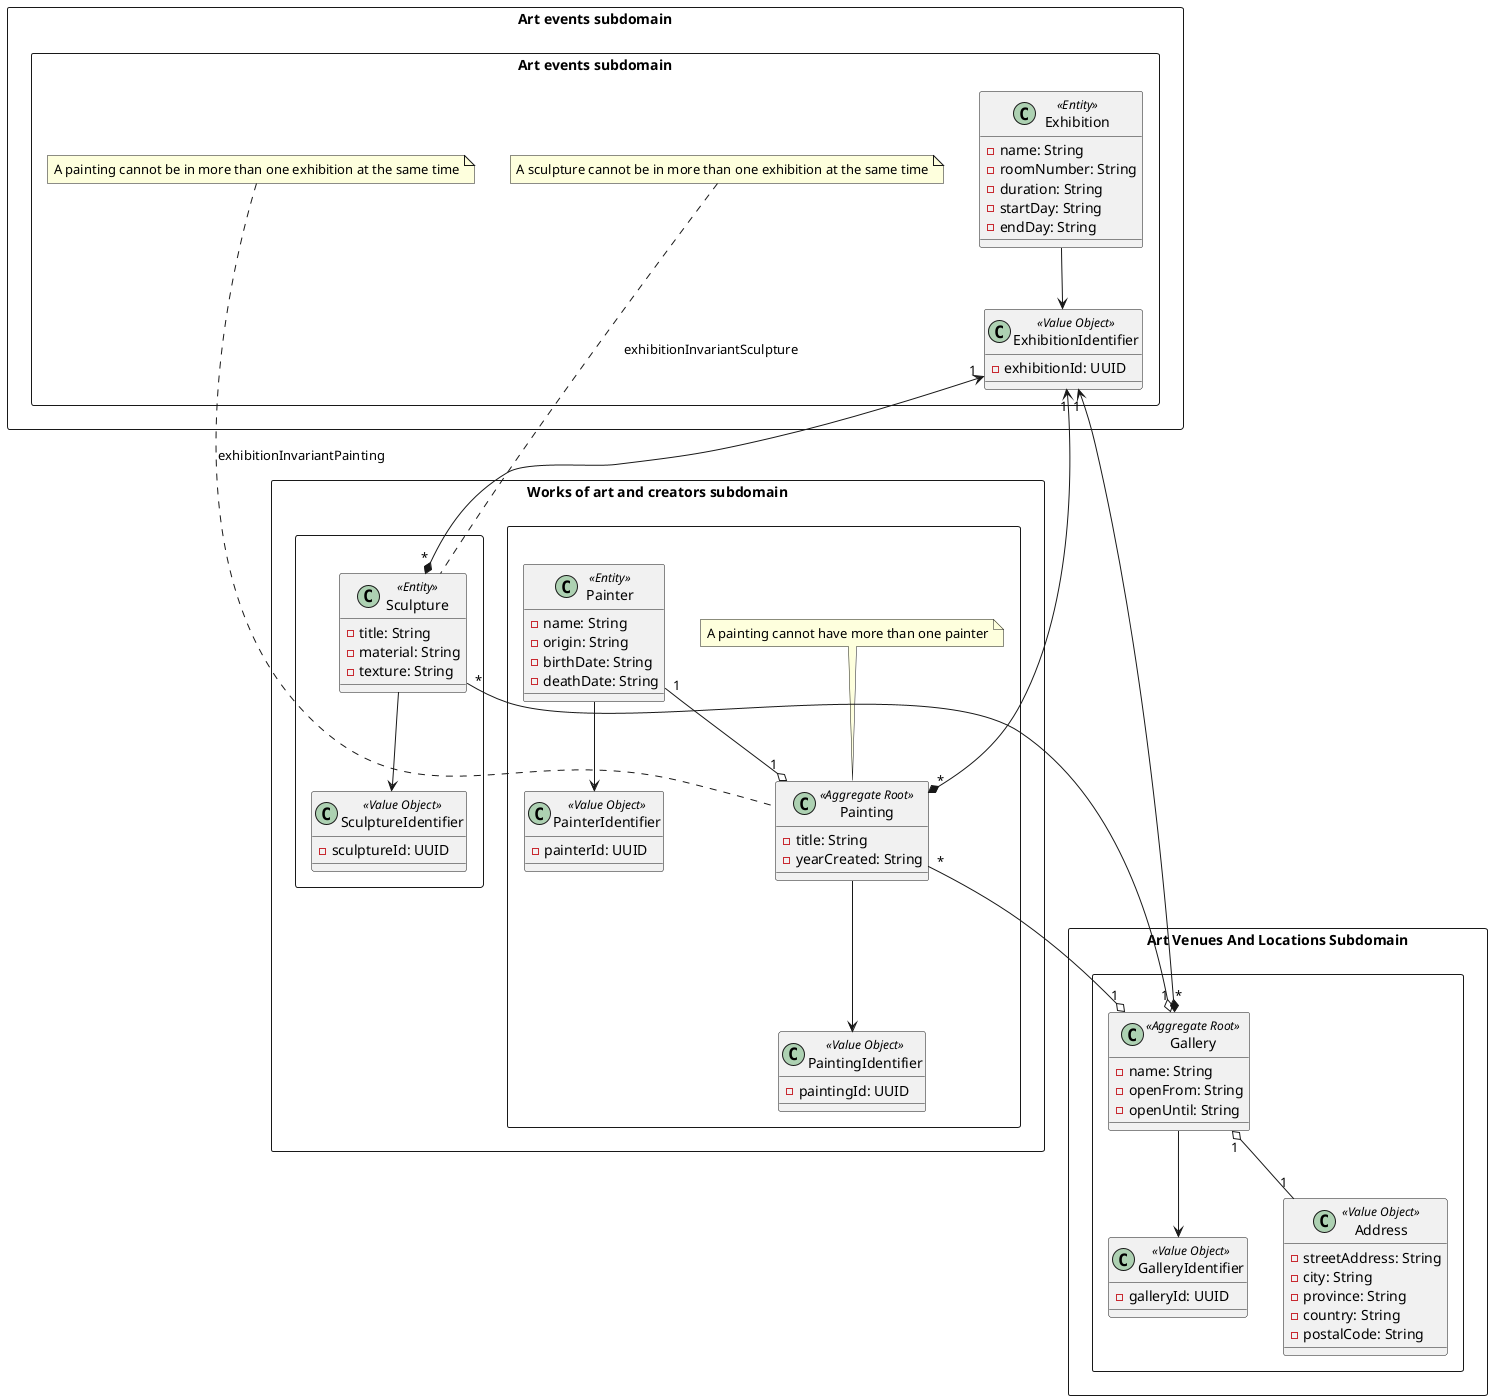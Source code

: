 @startuml
!define ENTITY(entityName) class entityName << Entity >>
!define AGGREGATE_ROOT(aggregateRootName) class aggregateRootName << Aggregate Root >>
!define VALUE_OBJECT(valueObjectName) class valueObjectName << Value Object >>

rectangle "Art Venues And Locations Subdomain" {
    rectangle "  "{
        ENTITY(Gallery) {
            -name: String
            -openFrom: String
            -openUntil: String
        }

        VALUE_OBJECT(GalleryIdentifier) {
            -galleryId: UUID
        }

        VALUE_OBJECT(Address) {
            -streetAddress: String
            -city: String
            -province: String
            -country: String
            -postalCode: String
        }

        Gallery "1" o-- "1" Address
        Gallery --> GalleryIdentifier

        AGGREGATE_ROOT(Gallery)
    }
}
rectangle "Works of art and creators subdomain" {
    rectangle " "{
        ENTITY(Painting) {
            -title: String
            -yearCreated: String
        }

        VALUE_OBJECT(PaintingIdentifier) {
            -paintingId: UUID
        }

        Painting --> PaintingIdentifier
        Painting "*" --o "1" Gallery
        AGGREGATE_ROOT(Painting)

        note "A painting cannot have more than one painter" as paintingInvariant
    }

    rectangle " "{
         ENTITY(Painter) {
                -name: String
                -origin: String
                -birthDate: String
                -deathDate: String
         }

         VALUE_OBJECT(PainterIdentifier) {
                -painterId: UUID
         }

         Painter --> PainterIdentifier
         Painter "1" --o "1" Painting
    }

       rectangle "   "{
             ENTITY(Sculpture) {
                   -title: String
                   -material: String
                   -texture: String
             }

              VALUE_OBJECT(SculptureIdentifier) {
                -sculptureId: UUID
              }
             Sculpture --> SculptureIdentifier
             Sculpture "*" --o "1" Gallery

       }
}
rectangle "Art events subdomain" {
    rectangle "Art events subdomain"{
        ENTITY(Exhibition) {
            -name: String
            -roomNumber: String
            -duration: String
            -startDay: String
            -endDay: String
        }
        VALUE_OBJECT(ExhibitionIdentifier) {
            -exhibitionId: UUID
        }
        Exhibition --> ExhibitionIdentifier
        ExhibitionIdentifier "1" <--* "*" Sculpture
        ExhibitionIdentifier "1" <--* "*" Painting
        ExhibitionIdentifier "1" <--* "*" Gallery

        note "A painting cannot be in more than one exhibition at the same time" as exhibitionInvariantPainting
        note "A sculpture cannot be in more than one exhibition at the same time" as exhibitionInvariantSculpture
    }
}

paintingInvariant .. Painting: paintingInvariant
exhibitionInvariantPainting .. Painting: exhibitionInvariantPainting
exhibitionInvariantSculpture .. Sculpture: exhibitionInvariantSculpture
@enduml
